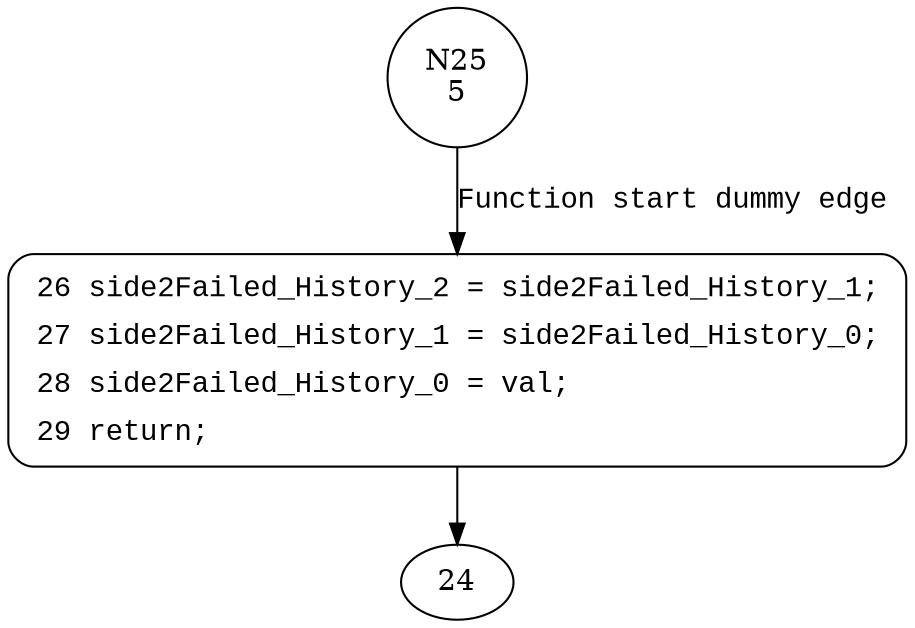 digraph write_side2_failed_history {
25 [shape="circle" label="N25\n5"]
26 [shape="circle" label="N26\n4"]
26 [style="filled,bold" penwidth="1" fillcolor="white" fontname="Courier New" shape="Mrecord" label=<<table border="0" cellborder="0" cellpadding="3" bgcolor="white"><tr><td align="right">26</td><td align="left">side2Failed_History_2 = side2Failed_History_1;</td></tr><tr><td align="right">27</td><td align="left">side2Failed_History_1 = side2Failed_History_0;</td></tr><tr><td align="right">28</td><td align="left">side2Failed_History_0 = val;</td></tr><tr><td align="right">29</td><td align="left">return;</td></tr></table>>]
26 -> 24[label=""]
25 -> 26 [label="Function start dummy edge" fontname="Courier New"]
}